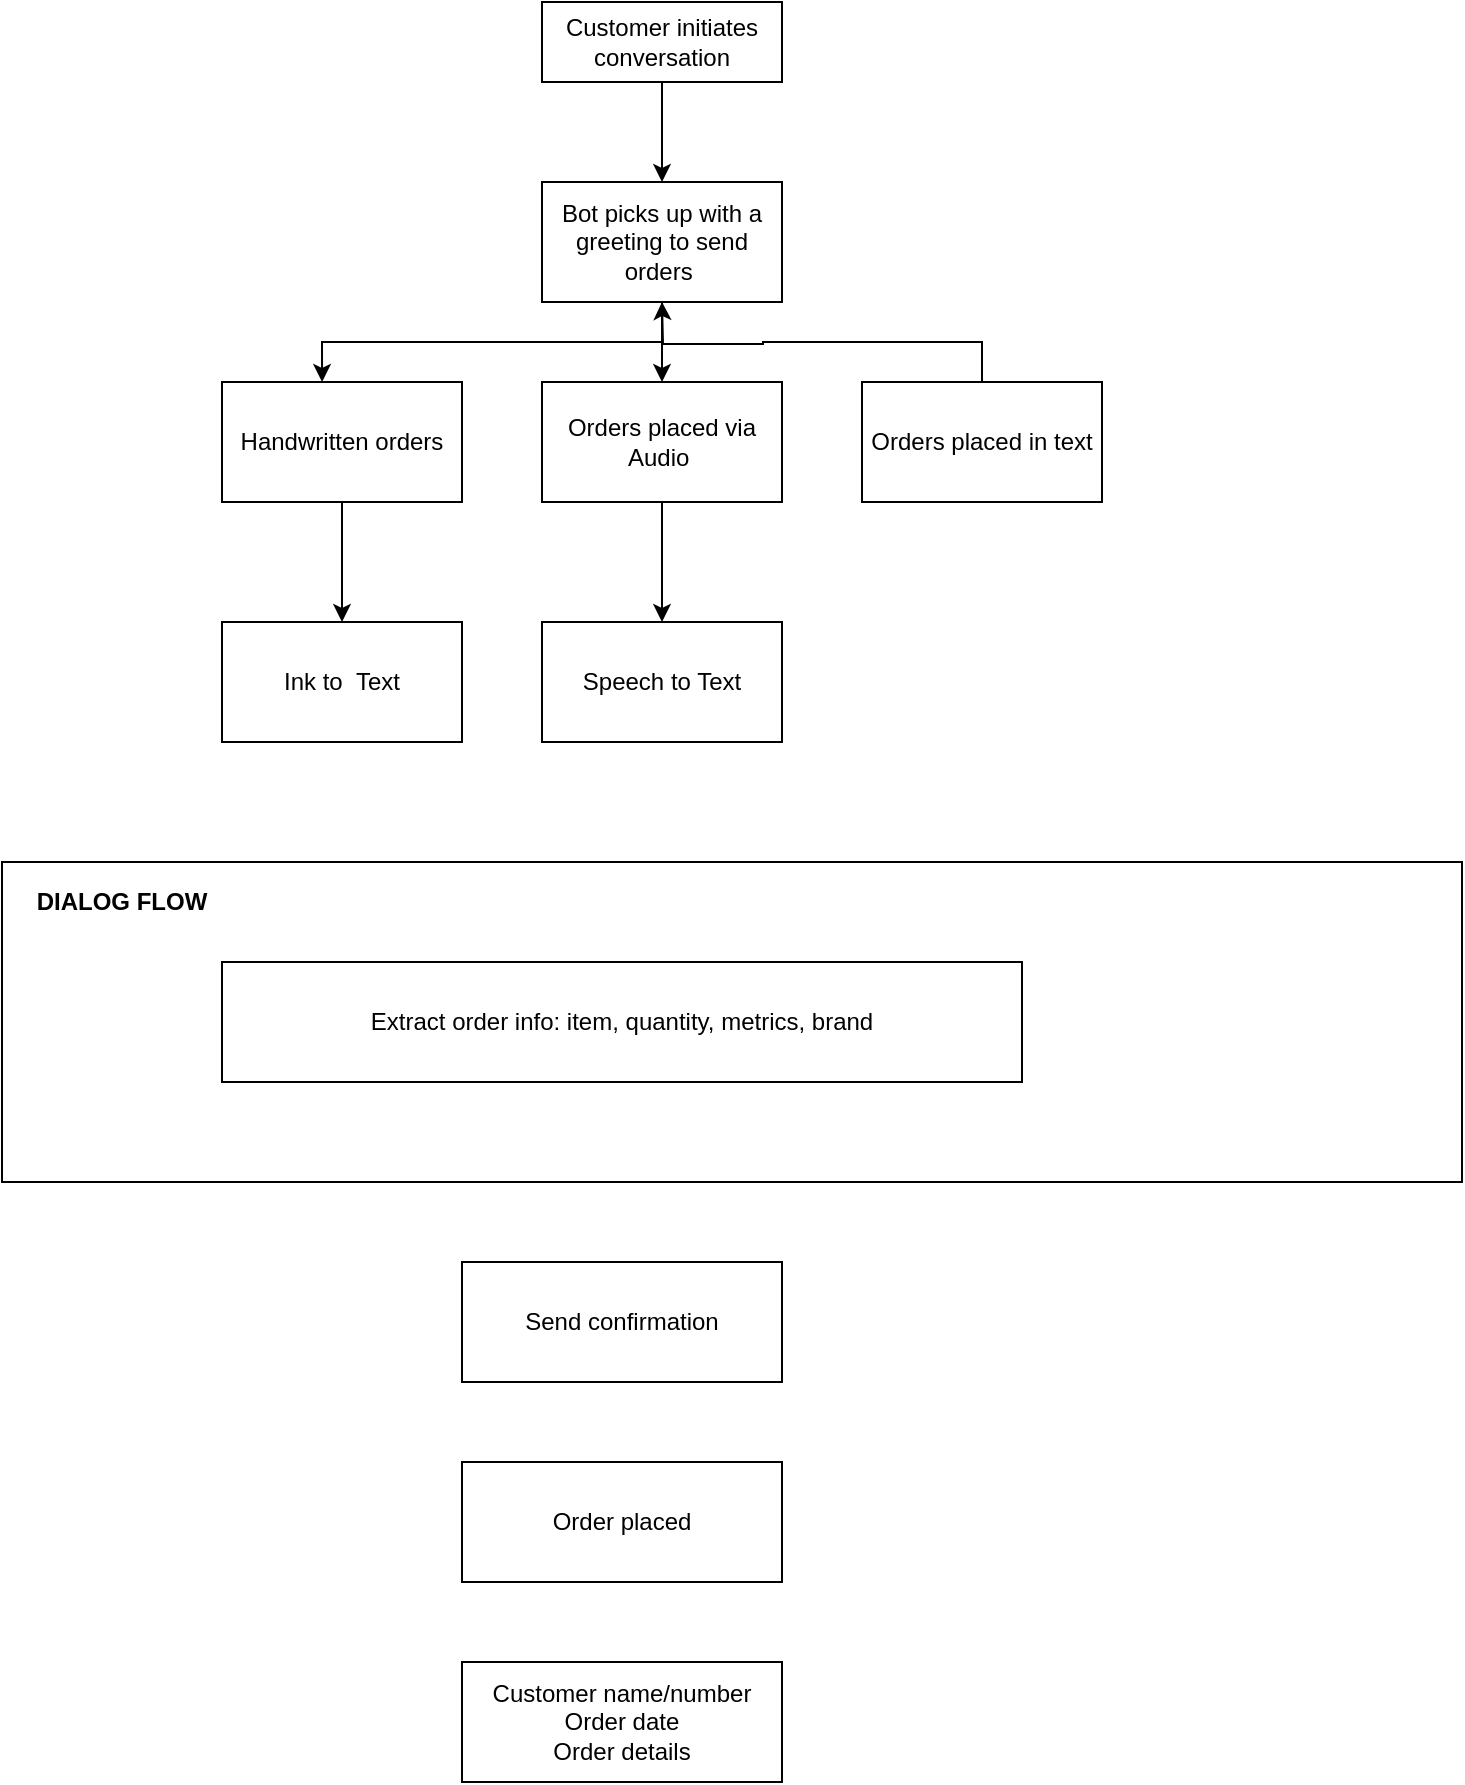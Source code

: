 <mxfile version="13.11.0" type="github">
  <diagram id="U0N_SxTG264qBtzNGbrM" name="Page-1">
    <mxGraphModel dx="946" dy="621" grid="1" gridSize="10" guides="1" tooltips="1" connect="1" arrows="1" fold="1" page="1" pageScale="1" pageWidth="827" pageHeight="1169" math="0" shadow="0">
      <root>
        <mxCell id="0" />
        <mxCell id="1" parent="0" />
        <mxCell id="h6yfB7R2HLGsSNviUl_0-13" value="" style="rounded=0;whiteSpace=wrap;html=1;" vertex="1" parent="1">
          <mxGeometry x="50" y="440" width="730" height="160" as="geometry" />
        </mxCell>
        <mxCell id="h6yfB7R2HLGsSNviUl_0-3" style="edgeStyle=orthogonalEdgeStyle;rounded=0;orthogonalLoop=1;jettySize=auto;html=1;exitX=0.5;exitY=1;exitDx=0;exitDy=0;entryX=0.5;entryY=0;entryDx=0;entryDy=0;" edge="1" parent="1" source="uU_8sE9taWTESEd529NY-1" target="OlJf99hs29sx-5dy_cRB-1">
          <mxGeometry relative="1" as="geometry" />
        </mxCell>
        <object label="Customer initiates conversation" Text="Hello" id="uU_8sE9taWTESEd529NY-1">
          <mxCell style="whiteSpace=wrap;html=1;" parent="1" vertex="1">
            <mxGeometry x="320" y="10" width="120" height="40" as="geometry" />
          </mxCell>
        </object>
        <mxCell id="h6yfB7R2HLGsSNviUl_0-6" style="edgeStyle=orthogonalEdgeStyle;rounded=0;orthogonalLoop=1;jettySize=auto;html=1;exitX=0.5;exitY=1;exitDx=0;exitDy=0;entryX=0.417;entryY=0;entryDx=0;entryDy=0;entryPerimeter=0;" edge="1" parent="1" source="OlJf99hs29sx-5dy_cRB-1" target="NbX_CwYFaCdgJ4iMznPi-1">
          <mxGeometry relative="1" as="geometry" />
        </mxCell>
        <mxCell id="h6yfB7R2HLGsSNviUl_0-8" style="edgeStyle=orthogonalEdgeStyle;rounded=0;orthogonalLoop=1;jettySize=auto;html=1;entryX=0.5;entryY=0;entryDx=0;entryDy=0;" edge="1" parent="1" source="OlJf99hs29sx-5dy_cRB-1" target="NbX_CwYFaCdgJ4iMznPi-3">
          <mxGeometry relative="1" as="geometry" />
        </mxCell>
        <mxCell id="OlJf99hs29sx-5dy_cRB-1" value="Bot picks up with a greeting to send orders&amp;nbsp;" style="whiteSpace=wrap;html=1;" parent="1" vertex="1">
          <mxGeometry x="320" y="100" width="120" height="60" as="geometry" />
        </mxCell>
        <mxCell id="h6yfB7R2HLGsSNviUl_0-9" style="edgeStyle=orthogonalEdgeStyle;rounded=0;orthogonalLoop=1;jettySize=auto;html=1;exitX=0.5;exitY=1;exitDx=0;exitDy=0;entryX=0.5;entryY=0;entryDx=0;entryDy=0;" edge="1" parent="1" source="NbX_CwYFaCdgJ4iMznPi-1" target="NbX_CwYFaCdgJ4iMznPi-7">
          <mxGeometry relative="1" as="geometry" />
        </mxCell>
        <mxCell id="NbX_CwYFaCdgJ4iMznPi-1" value="Handwritten orders" style="whiteSpace=wrap;html=1;" parent="1" vertex="1">
          <mxGeometry x="160" y="200" width="120" height="60" as="geometry" />
        </mxCell>
        <mxCell id="h6yfB7R2HLGsSNviUl_0-10" style="edgeStyle=orthogonalEdgeStyle;rounded=0;orthogonalLoop=1;jettySize=auto;html=1;exitX=0.5;exitY=1;exitDx=0;exitDy=0;entryX=0.5;entryY=0;entryDx=0;entryDy=0;" edge="1" parent="1" source="NbX_CwYFaCdgJ4iMznPi-3" target="NbX_CwYFaCdgJ4iMznPi-5">
          <mxGeometry relative="1" as="geometry" />
        </mxCell>
        <mxCell id="NbX_CwYFaCdgJ4iMznPi-3" value="Orders placed via Audio&amp;nbsp;" style="whiteSpace=wrap;html=1;" parent="1" vertex="1">
          <mxGeometry x="320" y="200" width="120" height="60" as="geometry" />
        </mxCell>
        <mxCell id="h6yfB7R2HLGsSNviUl_0-7" style="edgeStyle=orthogonalEdgeStyle;rounded=0;orthogonalLoop=1;jettySize=auto;html=1;exitX=0.5;exitY=0;exitDx=0;exitDy=0;" edge="1" parent="1" source="NbX_CwYFaCdgJ4iMznPi-4">
          <mxGeometry relative="1" as="geometry">
            <mxPoint x="380" y="160" as="targetPoint" />
          </mxGeometry>
        </mxCell>
        <mxCell id="NbX_CwYFaCdgJ4iMznPi-4" value="Orders placed in text" style="whiteSpace=wrap;html=1;" parent="1" vertex="1">
          <mxGeometry x="480" y="200" width="120" height="60" as="geometry" />
        </mxCell>
        <mxCell id="NbX_CwYFaCdgJ4iMznPi-5" value="Speech to Text" style="whiteSpace=wrap;html=1;" parent="1" vertex="1">
          <mxGeometry x="320" y="320" width="120" height="60" as="geometry" />
        </mxCell>
        <mxCell id="NbX_CwYFaCdgJ4iMznPi-7" value="Ink to &amp;nbsp;Text" style="whiteSpace=wrap;html=1;" parent="1" vertex="1">
          <mxGeometry x="160" y="320" width="120" height="60" as="geometry" />
        </mxCell>
        <mxCell id="NbX_CwYFaCdgJ4iMznPi-9" value="Extract order info: item, quantity, metrics, brand" style="whiteSpace=wrap;html=1;" parent="1" vertex="1">
          <mxGeometry x="160" y="490" width="400" height="60" as="geometry" />
        </mxCell>
        <mxCell id="NbX_CwYFaCdgJ4iMznPi-11" value="Send confirmation" style="whiteSpace=wrap;html=1;" parent="1" vertex="1">
          <mxGeometry x="280" y="640" width="160" height="60" as="geometry" />
        </mxCell>
        <mxCell id="NbX_CwYFaCdgJ4iMznPi-13" value="Order placed" style="whiteSpace=wrap;html=1;" parent="1" vertex="1">
          <mxGeometry x="280" y="740" width="160" height="60" as="geometry" />
        </mxCell>
        <mxCell id="NbX_CwYFaCdgJ4iMznPi-14" value="Customer name/number&lt;br&gt;Order date&lt;br&gt;Order details" style="whiteSpace=wrap;html=1;" parent="1" vertex="1">
          <mxGeometry x="280" y="840" width="160" height="60" as="geometry" />
        </mxCell>
        <mxCell id="h6yfB7R2HLGsSNviUl_0-14" value="&lt;b&gt;DIALOG FLOW&lt;/b&gt;" style="text;html=1;strokeColor=none;fillColor=none;align=center;verticalAlign=middle;whiteSpace=wrap;rounded=0;" vertex="1" parent="1">
          <mxGeometry x="60" y="450" width="100" height="20" as="geometry" />
        </mxCell>
      </root>
    </mxGraphModel>
  </diagram>
</mxfile>
